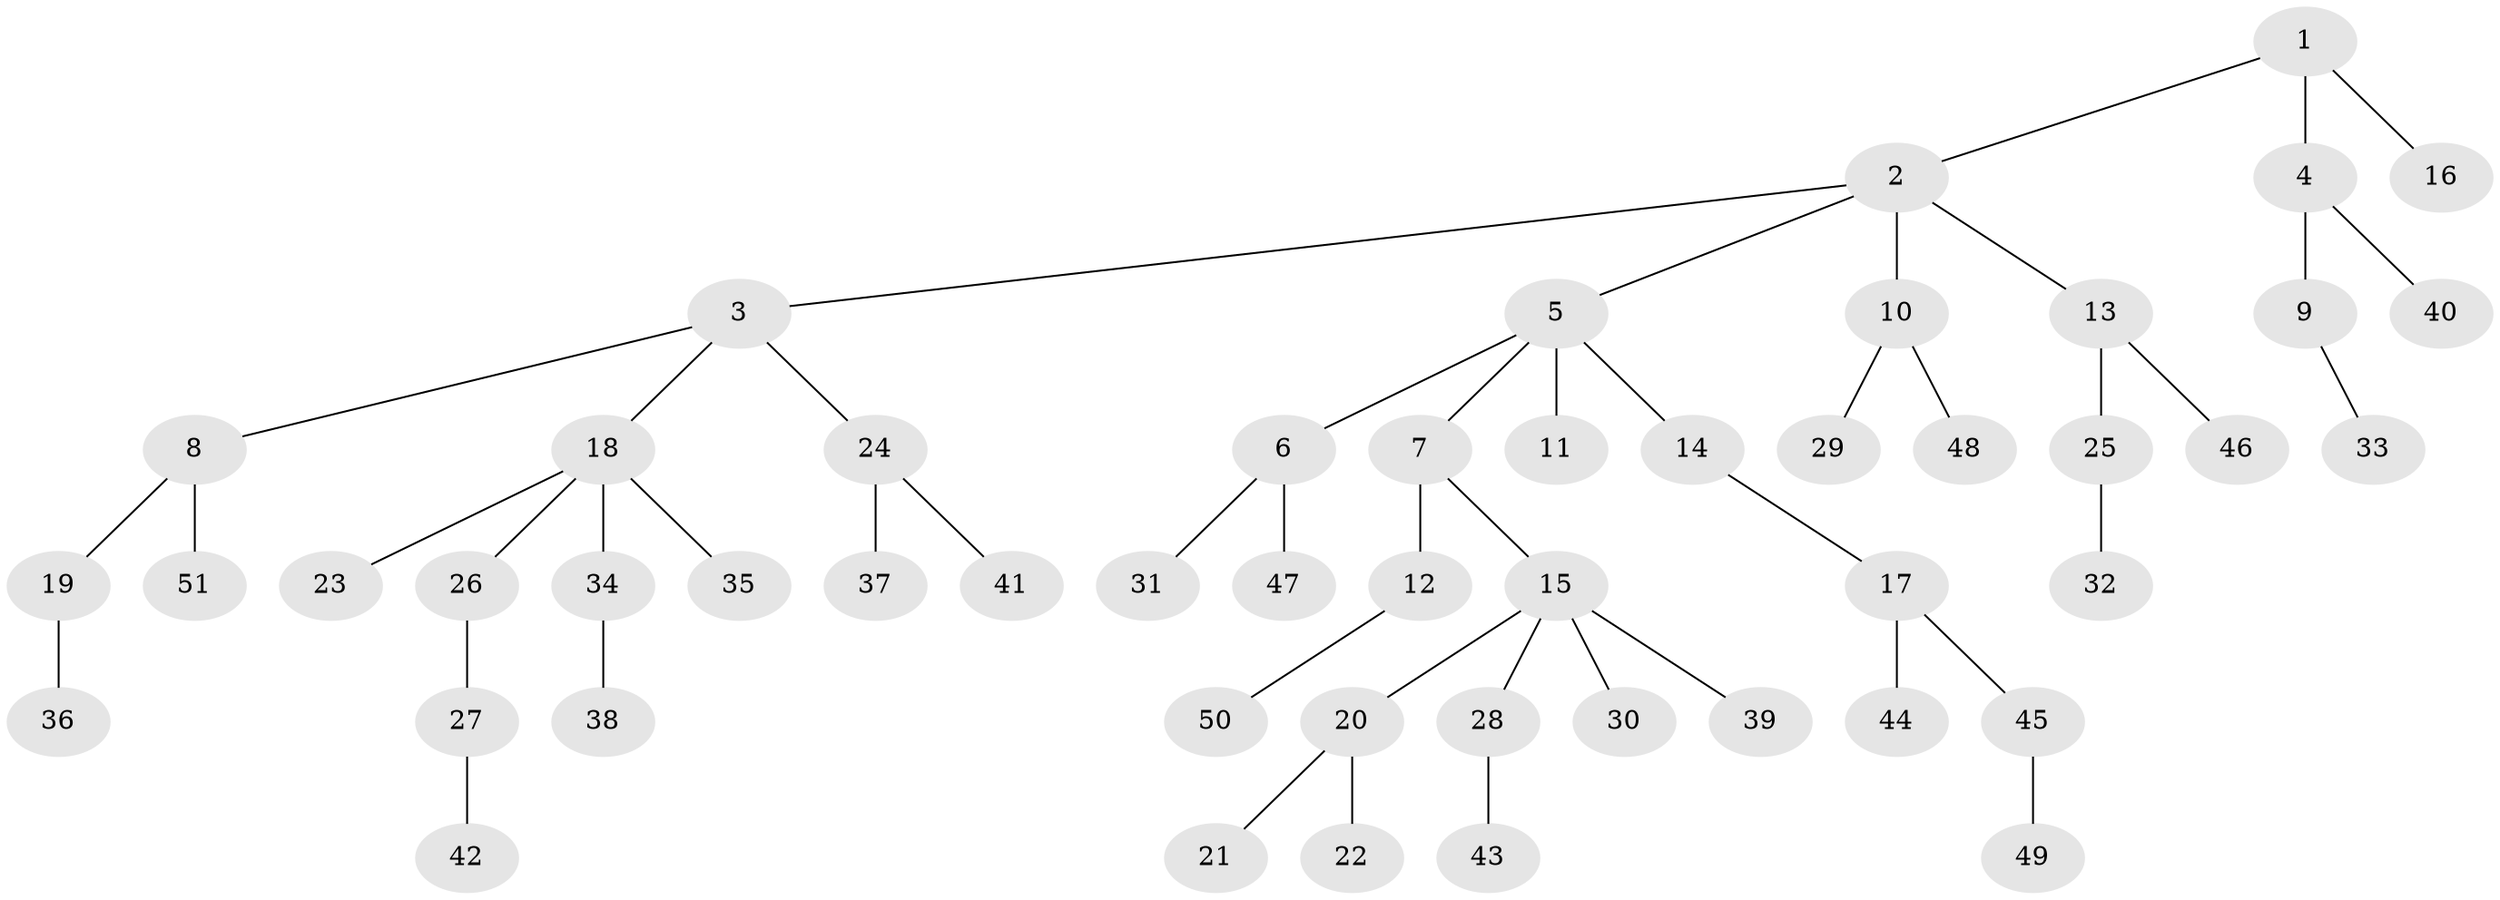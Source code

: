 // Generated by graph-tools (version 1.1) at 2025/53/03/09/25 04:53:03]
// undirected, 51 vertices, 50 edges
graph export_dot {
graph [start="1"]
  node [color=gray90,style=filled];
  1;
  2;
  3;
  4;
  5;
  6;
  7;
  8;
  9;
  10;
  11;
  12;
  13;
  14;
  15;
  16;
  17;
  18;
  19;
  20;
  21;
  22;
  23;
  24;
  25;
  26;
  27;
  28;
  29;
  30;
  31;
  32;
  33;
  34;
  35;
  36;
  37;
  38;
  39;
  40;
  41;
  42;
  43;
  44;
  45;
  46;
  47;
  48;
  49;
  50;
  51;
  1 -- 2;
  1 -- 4;
  1 -- 16;
  2 -- 3;
  2 -- 5;
  2 -- 10;
  2 -- 13;
  3 -- 8;
  3 -- 18;
  3 -- 24;
  4 -- 9;
  4 -- 40;
  5 -- 6;
  5 -- 7;
  5 -- 11;
  5 -- 14;
  6 -- 31;
  6 -- 47;
  7 -- 12;
  7 -- 15;
  8 -- 19;
  8 -- 51;
  9 -- 33;
  10 -- 29;
  10 -- 48;
  12 -- 50;
  13 -- 25;
  13 -- 46;
  14 -- 17;
  15 -- 20;
  15 -- 28;
  15 -- 30;
  15 -- 39;
  17 -- 44;
  17 -- 45;
  18 -- 23;
  18 -- 26;
  18 -- 34;
  18 -- 35;
  19 -- 36;
  20 -- 21;
  20 -- 22;
  24 -- 37;
  24 -- 41;
  25 -- 32;
  26 -- 27;
  27 -- 42;
  28 -- 43;
  34 -- 38;
  45 -- 49;
}
